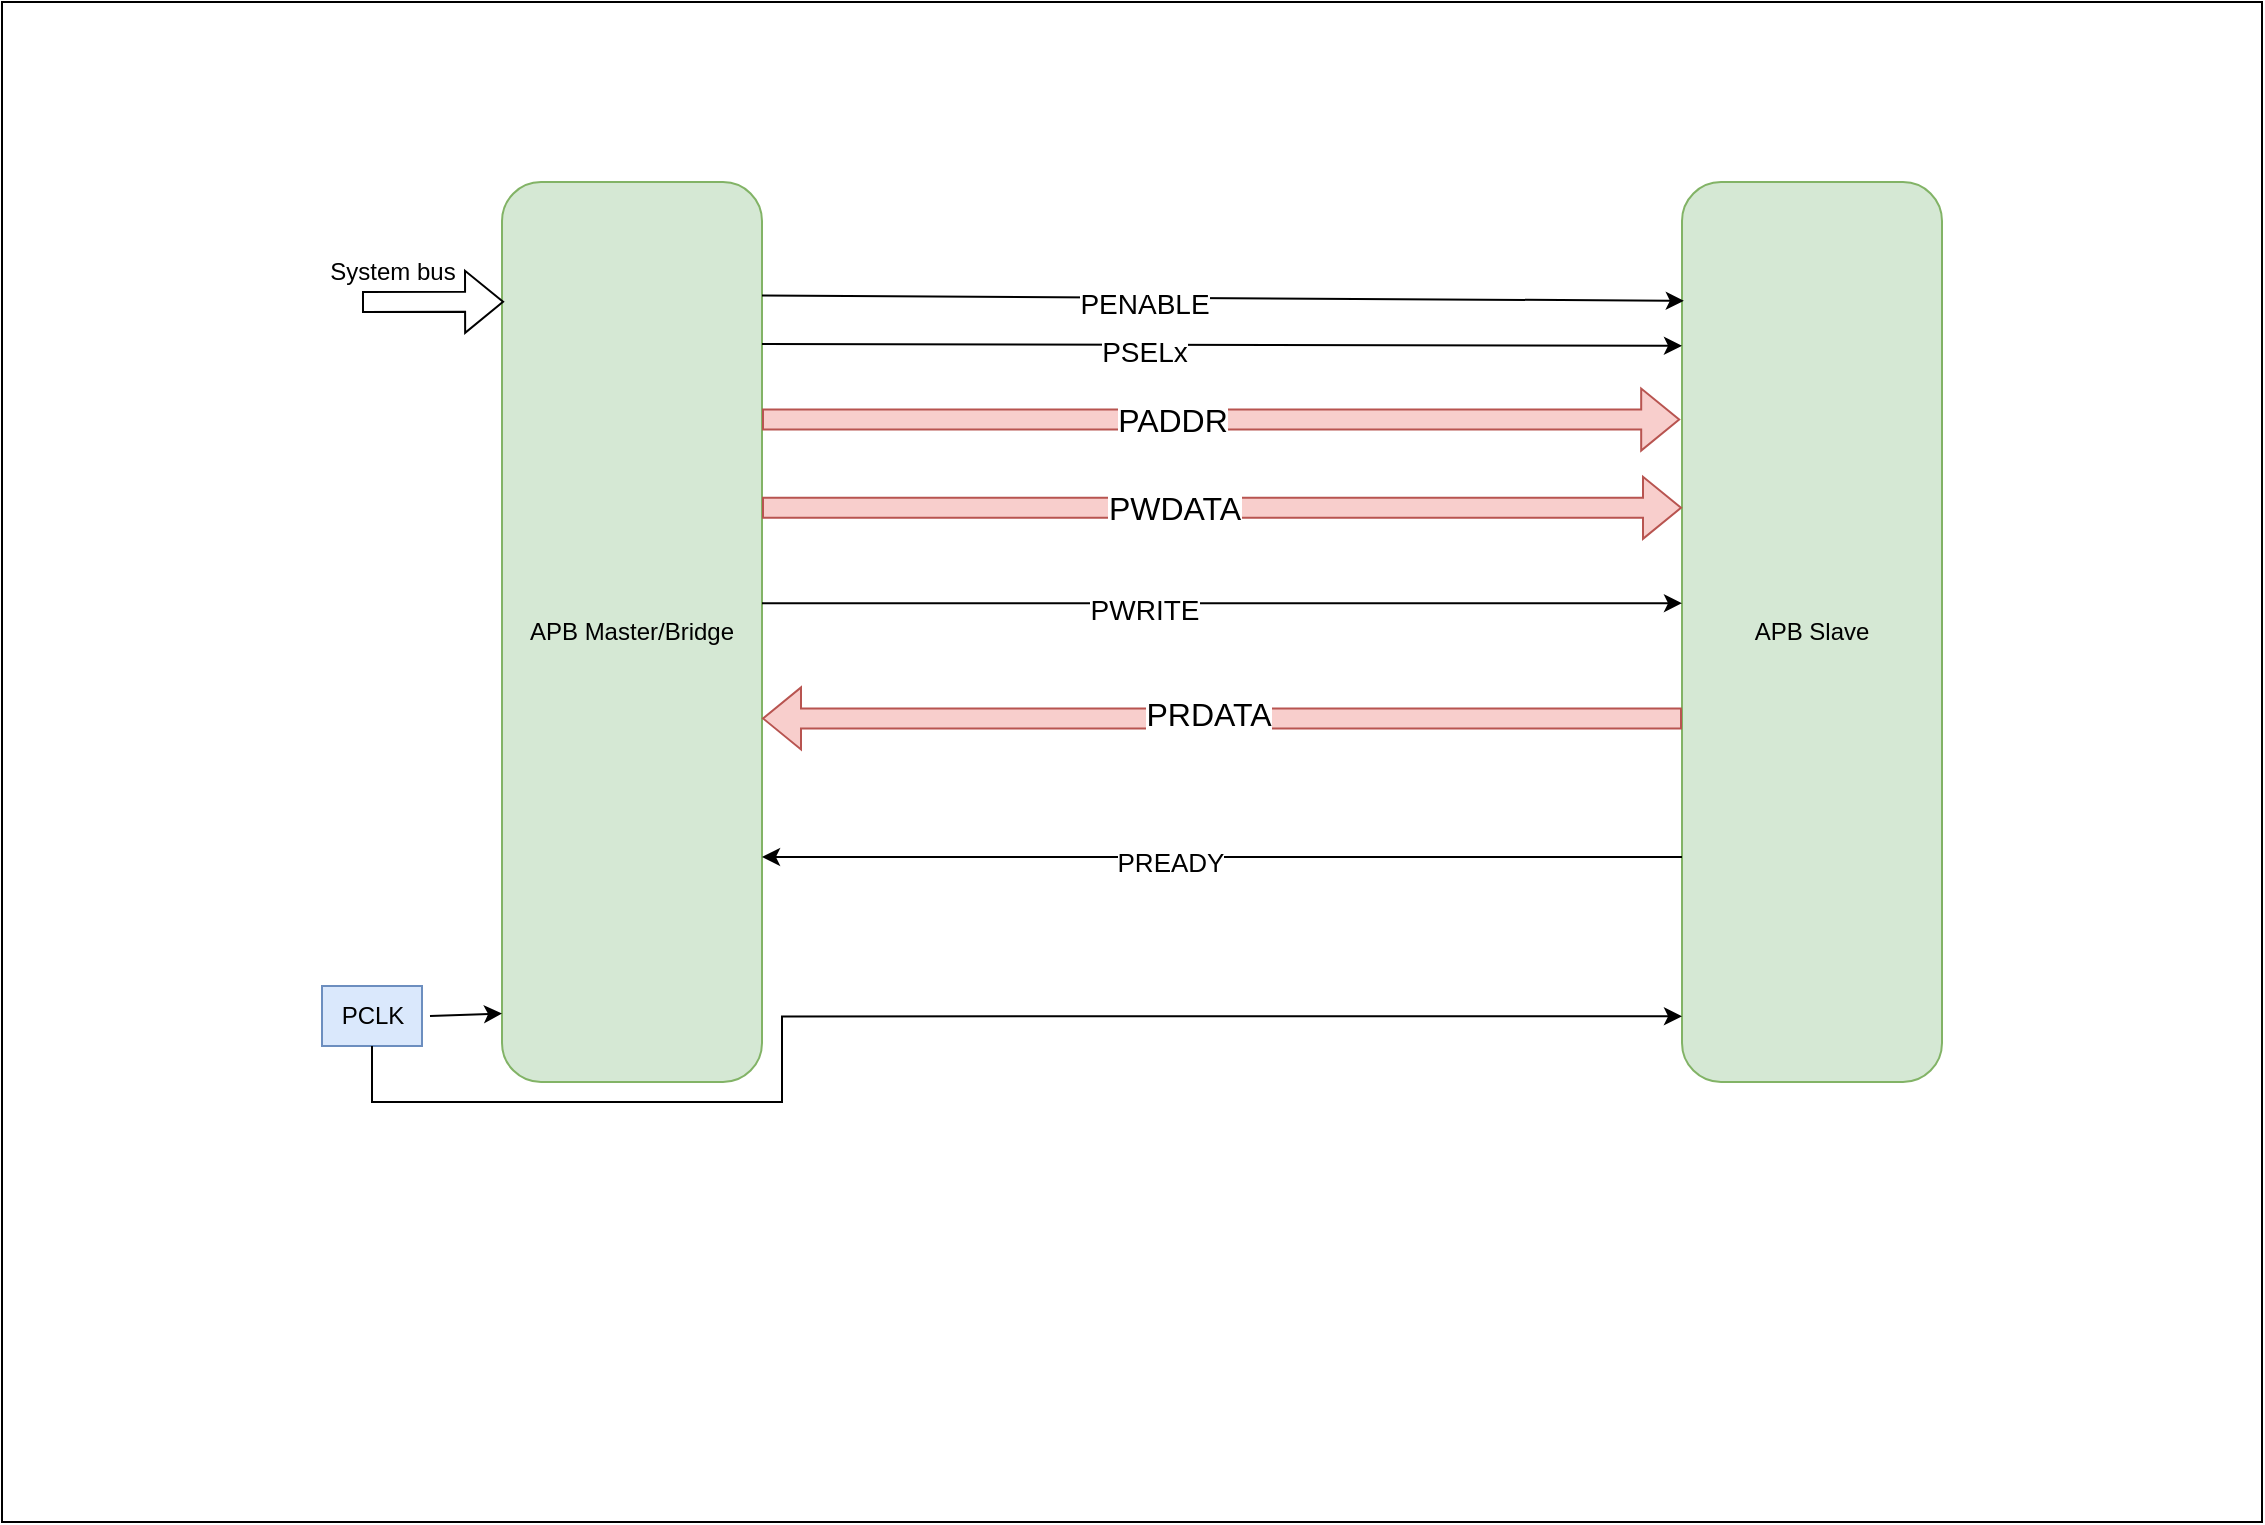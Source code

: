 <mxfile version="22.1.18" type="device">
  <diagram name="Page-1" id="541V8Yv5ErWwA4qg_p3x">
    <mxGraphModel dx="2284" dy="844" grid="1" gridSize="10" guides="1" tooltips="1" connect="1" arrows="1" fold="1" page="1" pageScale="1" pageWidth="850" pageHeight="1100" math="0" shadow="0">
      <root>
        <mxCell id="0" />
        <mxCell id="1" parent="0" />
        <mxCell id="0T_hG7NRy0bpAVzyxG1r-1" value="" style="rounded=0;whiteSpace=wrap;html=1;" vertex="1" parent="1">
          <mxGeometry x="-70" y="80" width="1130" height="760" as="geometry" />
        </mxCell>
        <mxCell id="0T_hG7NRy0bpAVzyxG1r-2" value="APB Master/Bridge" style="rounded=1;whiteSpace=wrap;html=1;fillColor=#d5e8d4;strokeColor=#82b366;" vertex="1" parent="1">
          <mxGeometry x="180" y="170" width="130" height="450" as="geometry" />
        </mxCell>
        <mxCell id="0T_hG7NRy0bpAVzyxG1r-3" value="APB Slave" style="rounded=1;whiteSpace=wrap;html=1;fillColor=#d5e8d4;strokeColor=#82b366;" vertex="1" parent="1">
          <mxGeometry x="770" y="170" width="130" height="450" as="geometry" />
        </mxCell>
        <mxCell id="0T_hG7NRy0bpAVzyxG1r-4" value="" style="endArrow=classic;html=1;rounded=0;exitX=1;exitY=0.126;exitDx=0;exitDy=0;exitPerimeter=0;entryX=0.007;entryY=0.132;entryDx=0;entryDy=0;entryPerimeter=0;" edge="1" parent="1" source="0T_hG7NRy0bpAVzyxG1r-2" target="0T_hG7NRy0bpAVzyxG1r-3">
          <mxGeometry width="50" height="50" relative="1" as="geometry">
            <mxPoint x="400" y="460" as="sourcePoint" />
            <mxPoint x="450" y="410" as="targetPoint" />
          </mxGeometry>
        </mxCell>
        <mxCell id="0T_hG7NRy0bpAVzyxG1r-5" value="PENABLE" style="edgeLabel;html=1;align=center;verticalAlign=middle;resizable=0;points=[];fontSize=14;" vertex="1" connectable="0" parent="0T_hG7NRy0bpAVzyxG1r-4">
          <mxGeometry x="-0.171" y="-3" relative="1" as="geometry">
            <mxPoint as="offset" />
          </mxGeometry>
        </mxCell>
        <mxCell id="0T_hG7NRy0bpAVzyxG1r-6" value="" style="endArrow=classic;html=1;rounded=0;exitX=1;exitY=0.18;exitDx=0;exitDy=0;exitPerimeter=0;entryX=0;entryY=0.182;entryDx=0;entryDy=0;entryPerimeter=0;" edge="1" parent="1" source="0T_hG7NRy0bpAVzyxG1r-2" target="0T_hG7NRy0bpAVzyxG1r-3">
          <mxGeometry width="50" height="50" relative="1" as="geometry">
            <mxPoint x="330" y="260" as="sourcePoint" />
            <mxPoint x="781" y="263" as="targetPoint" />
          </mxGeometry>
        </mxCell>
        <mxCell id="0T_hG7NRy0bpAVzyxG1r-7" value="PSELx" style="edgeLabel;html=1;align=center;verticalAlign=middle;resizable=0;points=[];fontSize=14;" vertex="1" connectable="0" parent="0T_hG7NRy0bpAVzyxG1r-6">
          <mxGeometry x="-0.171" y="-3" relative="1" as="geometry">
            <mxPoint as="offset" />
          </mxGeometry>
        </mxCell>
        <mxCell id="0T_hG7NRy0bpAVzyxG1r-8" value="" style="shape=flexArrow;endArrow=classic;html=1;rounded=0;exitX=1;exitY=0.264;exitDx=0;exitDy=0;exitPerimeter=0;entryX=-0.007;entryY=0.264;entryDx=0;entryDy=0;entryPerimeter=0;fillColor=#f8cecc;strokeColor=#b85450;" edge="1" parent="1" source="0T_hG7NRy0bpAVzyxG1r-2" target="0T_hG7NRy0bpAVzyxG1r-3">
          <mxGeometry width="50" height="50" relative="1" as="geometry">
            <mxPoint x="400" y="460" as="sourcePoint" />
            <mxPoint x="450" y="410" as="targetPoint" />
          </mxGeometry>
        </mxCell>
        <mxCell id="0T_hG7NRy0bpAVzyxG1r-9" value="PADDR" style="edgeLabel;html=1;align=center;verticalAlign=middle;resizable=0;points=[];rotation=0;fontSize=16;" vertex="1" connectable="0" parent="0T_hG7NRy0bpAVzyxG1r-8">
          <mxGeometry x="-0.038" y="-1" relative="1" as="geometry">
            <mxPoint x="-16" y="-1" as="offset" />
          </mxGeometry>
        </mxCell>
        <mxCell id="0T_hG7NRy0bpAVzyxG1r-10" value="" style="shape=flexArrow;endArrow=classic;html=1;rounded=0;exitX=1;exitY=0.362;exitDx=0;exitDy=0;exitPerimeter=0;entryX=0;entryY=0.362;entryDx=0;entryDy=0;entryPerimeter=0;fillColor=#f8cecc;strokeColor=#b85450;" edge="1" parent="1" source="0T_hG7NRy0bpAVzyxG1r-2" target="0T_hG7NRy0bpAVzyxG1r-3">
          <mxGeometry width="50" height="50" relative="1" as="geometry">
            <mxPoint x="330" y="312" as="sourcePoint" />
            <mxPoint x="779" y="312" as="targetPoint" />
          </mxGeometry>
        </mxCell>
        <mxCell id="0T_hG7NRy0bpAVzyxG1r-11" value="PWDATA" style="edgeLabel;html=1;align=center;verticalAlign=middle;resizable=0;points=[];rotation=0;fontSize=16;" vertex="1" connectable="0" parent="0T_hG7NRy0bpAVzyxG1r-10">
          <mxGeometry x="-0.038" y="-1" relative="1" as="geometry">
            <mxPoint x="-16" y="-1" as="offset" />
          </mxGeometry>
        </mxCell>
        <mxCell id="0T_hG7NRy0bpAVzyxG1r-12" value="" style="endArrow=classic;html=1;rounded=0;exitX=1;exitY=0.468;exitDx=0;exitDy=0;exitPerimeter=0;entryX=0;entryY=0.468;entryDx=0;entryDy=0;entryPerimeter=0;" edge="1" parent="1" source="0T_hG7NRy0bpAVzyxG1r-2" target="0T_hG7NRy0bpAVzyxG1r-3">
          <mxGeometry width="50" height="50" relative="1" as="geometry">
            <mxPoint x="320" y="400" as="sourcePoint" />
            <mxPoint x="771" y="403" as="targetPoint" />
          </mxGeometry>
        </mxCell>
        <mxCell id="0T_hG7NRy0bpAVzyxG1r-13" value="PWRITE" style="edgeLabel;html=1;align=center;verticalAlign=middle;resizable=0;points=[];fontSize=14;" vertex="1" connectable="0" parent="0T_hG7NRy0bpAVzyxG1r-12">
          <mxGeometry x="-0.171" y="-3" relative="1" as="geometry">
            <mxPoint as="offset" />
          </mxGeometry>
        </mxCell>
        <mxCell id="0T_hG7NRy0bpAVzyxG1r-14" value="" style="shape=flexArrow;endArrow=classic;html=1;rounded=0;exitX=0;exitY=0.596;exitDx=0;exitDy=0;exitPerimeter=0;entryX=1;entryY=0.596;entryDx=0;entryDy=0;entryPerimeter=0;fillColor=#f8cecc;strokeColor=#b85450;" edge="1" parent="1" source="0T_hG7NRy0bpAVzyxG1r-3" target="0T_hG7NRy0bpAVzyxG1r-2">
          <mxGeometry width="50" height="50" relative="1" as="geometry">
            <mxPoint x="330" y="530" as="sourcePoint" />
            <mxPoint x="780" y="530" as="targetPoint" />
          </mxGeometry>
        </mxCell>
        <mxCell id="0T_hG7NRy0bpAVzyxG1r-15" value="PRDATA" style="edgeLabel;html=1;align=center;verticalAlign=middle;resizable=0;points=[];rotation=0;fontSize=16;" vertex="1" connectable="0" parent="0T_hG7NRy0bpAVzyxG1r-14">
          <mxGeometry x="-0.038" y="-1" relative="1" as="geometry">
            <mxPoint x="-16" y="-1" as="offset" />
          </mxGeometry>
        </mxCell>
        <mxCell id="0T_hG7NRy0bpAVzyxG1r-16" value="" style="endArrow=classic;html=1;rounded=0;exitX=0;exitY=0.75;exitDx=0;exitDy=0;entryX=1;entryY=0.75;entryDx=0;entryDy=0;" edge="1" parent="1" source="0T_hG7NRy0bpAVzyxG1r-3" target="0T_hG7NRy0bpAVzyxG1r-2">
          <mxGeometry width="50" height="50" relative="1" as="geometry">
            <mxPoint x="510" y="570" as="sourcePoint" />
            <mxPoint x="560" y="520" as="targetPoint" />
          </mxGeometry>
        </mxCell>
        <mxCell id="0T_hG7NRy0bpAVzyxG1r-17" value="&lt;font style=&quot;font-size: 13px;&quot;&gt;PREADY&lt;/font&gt;" style="edgeLabel;html=1;align=center;verticalAlign=middle;resizable=0;points=[];" vertex="1" connectable="0" parent="0T_hG7NRy0bpAVzyxG1r-16">
          <mxGeometry x="0.116" y="2" relative="1" as="geometry">
            <mxPoint as="offset" />
          </mxGeometry>
        </mxCell>
        <mxCell id="0T_hG7NRy0bpAVzyxG1r-19" value="PCLK" style="text;html=1;align=center;verticalAlign=middle;resizable=0;points=[];autosize=1;strokeColor=#6c8ebf;fillColor=#dae8fc;" vertex="1" parent="1">
          <mxGeometry x="90" y="572" width="50" height="30" as="geometry" />
        </mxCell>
        <mxCell id="0T_hG7NRy0bpAVzyxG1r-23" value="" style="endArrow=classic;html=1;rounded=0;entryX=0;entryY=0.924;entryDx=0;entryDy=0;entryPerimeter=0;exitX=1.08;exitY=0.5;exitDx=0;exitDy=0;exitPerimeter=0;" edge="1" parent="1" source="0T_hG7NRy0bpAVzyxG1r-19" target="0T_hG7NRy0bpAVzyxG1r-2">
          <mxGeometry width="50" height="50" relative="1" as="geometry">
            <mxPoint x="400" y="460" as="sourcePoint" />
            <mxPoint x="450" y="410" as="targetPoint" />
          </mxGeometry>
        </mxCell>
        <mxCell id="0T_hG7NRy0bpAVzyxG1r-25" style="edgeStyle=orthogonalEdgeStyle;rounded=0;orthogonalLoop=1;jettySize=auto;html=1;entryX=0;entryY=0.927;entryDx=0;entryDy=0;entryPerimeter=0;" edge="1" parent="1" source="0T_hG7NRy0bpAVzyxG1r-19" target="0T_hG7NRy0bpAVzyxG1r-3">
          <mxGeometry relative="1" as="geometry">
            <Array as="points">
              <mxPoint x="115" y="630" />
              <mxPoint x="320" y="630" />
              <mxPoint x="320" y="587" />
            </Array>
          </mxGeometry>
        </mxCell>
        <mxCell id="0T_hG7NRy0bpAVzyxG1r-27" value="" style="shape=flexArrow;endArrow=classic;html=1;rounded=0;entryX=0.008;entryY=0.133;entryDx=0;entryDy=0;entryPerimeter=0;" edge="1" parent="1" target="0T_hG7NRy0bpAVzyxG1r-2">
          <mxGeometry width="50" height="50" relative="1" as="geometry">
            <mxPoint x="110" y="230" as="sourcePoint" />
            <mxPoint x="70" y="210" as="targetPoint" />
          </mxGeometry>
        </mxCell>
        <mxCell id="0T_hG7NRy0bpAVzyxG1r-28" value="System bus" style="text;html=1;align=center;verticalAlign=middle;resizable=0;points=[];autosize=1;strokeColor=none;fillColor=none;" vertex="1" parent="1">
          <mxGeometry x="80" y="200" width="90" height="30" as="geometry" />
        </mxCell>
      </root>
    </mxGraphModel>
  </diagram>
</mxfile>
